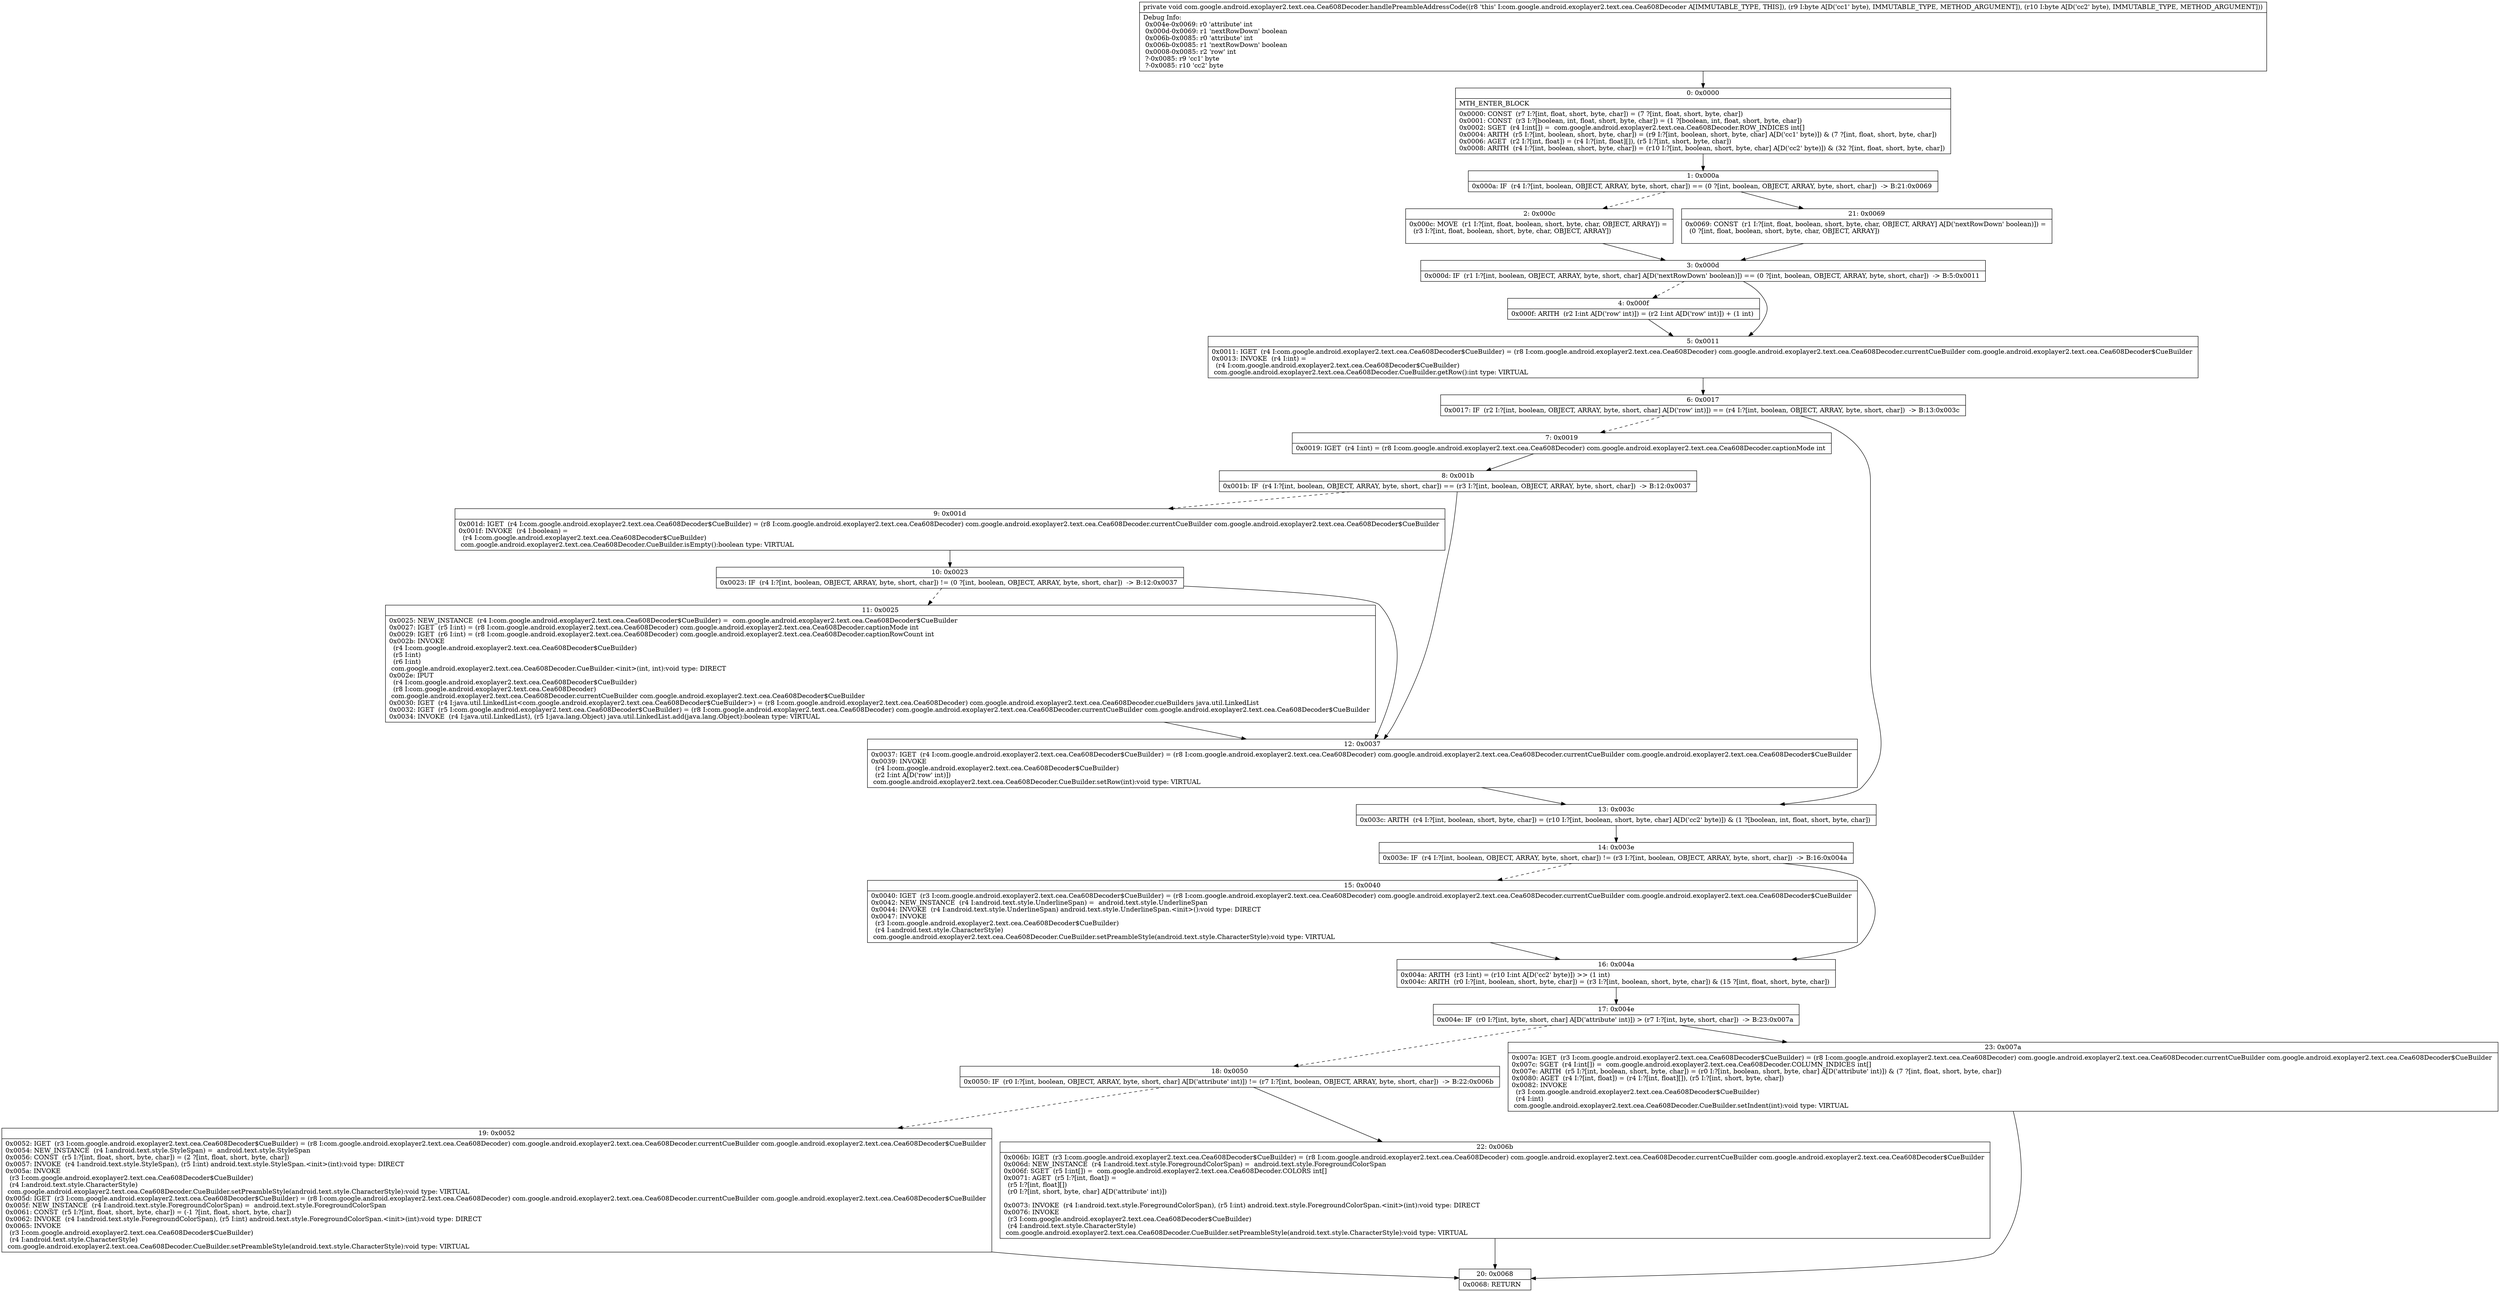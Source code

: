 digraph "CFG forcom.google.android.exoplayer2.text.cea.Cea608Decoder.handlePreambleAddressCode(BB)V" {
Node_0 [shape=record,label="{0\:\ 0x0000|MTH_ENTER_BLOCK\l|0x0000: CONST  (r7 I:?[int, float, short, byte, char]) = (7 ?[int, float, short, byte, char]) \l0x0001: CONST  (r3 I:?[boolean, int, float, short, byte, char]) = (1 ?[boolean, int, float, short, byte, char]) \l0x0002: SGET  (r4 I:int[]) =  com.google.android.exoplayer2.text.cea.Cea608Decoder.ROW_INDICES int[] \l0x0004: ARITH  (r5 I:?[int, boolean, short, byte, char]) = (r9 I:?[int, boolean, short, byte, char] A[D('cc1' byte)]) & (7 ?[int, float, short, byte, char]) \l0x0006: AGET  (r2 I:?[int, float]) = (r4 I:?[int, float][]), (r5 I:?[int, short, byte, char]) \l0x0008: ARITH  (r4 I:?[int, boolean, short, byte, char]) = (r10 I:?[int, boolean, short, byte, char] A[D('cc2' byte)]) & (32 ?[int, float, short, byte, char]) \l}"];
Node_1 [shape=record,label="{1\:\ 0x000a|0x000a: IF  (r4 I:?[int, boolean, OBJECT, ARRAY, byte, short, char]) == (0 ?[int, boolean, OBJECT, ARRAY, byte, short, char])  \-\> B:21:0x0069 \l}"];
Node_2 [shape=record,label="{2\:\ 0x000c|0x000c: MOVE  (r1 I:?[int, float, boolean, short, byte, char, OBJECT, ARRAY]) = \l  (r3 I:?[int, float, boolean, short, byte, char, OBJECT, ARRAY])\l \l}"];
Node_3 [shape=record,label="{3\:\ 0x000d|0x000d: IF  (r1 I:?[int, boolean, OBJECT, ARRAY, byte, short, char] A[D('nextRowDown' boolean)]) == (0 ?[int, boolean, OBJECT, ARRAY, byte, short, char])  \-\> B:5:0x0011 \l}"];
Node_4 [shape=record,label="{4\:\ 0x000f|0x000f: ARITH  (r2 I:int A[D('row' int)]) = (r2 I:int A[D('row' int)]) + (1 int) \l}"];
Node_5 [shape=record,label="{5\:\ 0x0011|0x0011: IGET  (r4 I:com.google.android.exoplayer2.text.cea.Cea608Decoder$CueBuilder) = (r8 I:com.google.android.exoplayer2.text.cea.Cea608Decoder) com.google.android.exoplayer2.text.cea.Cea608Decoder.currentCueBuilder com.google.android.exoplayer2.text.cea.Cea608Decoder$CueBuilder \l0x0013: INVOKE  (r4 I:int) = \l  (r4 I:com.google.android.exoplayer2.text.cea.Cea608Decoder$CueBuilder)\l com.google.android.exoplayer2.text.cea.Cea608Decoder.CueBuilder.getRow():int type: VIRTUAL \l}"];
Node_6 [shape=record,label="{6\:\ 0x0017|0x0017: IF  (r2 I:?[int, boolean, OBJECT, ARRAY, byte, short, char] A[D('row' int)]) == (r4 I:?[int, boolean, OBJECT, ARRAY, byte, short, char])  \-\> B:13:0x003c \l}"];
Node_7 [shape=record,label="{7\:\ 0x0019|0x0019: IGET  (r4 I:int) = (r8 I:com.google.android.exoplayer2.text.cea.Cea608Decoder) com.google.android.exoplayer2.text.cea.Cea608Decoder.captionMode int \l}"];
Node_8 [shape=record,label="{8\:\ 0x001b|0x001b: IF  (r4 I:?[int, boolean, OBJECT, ARRAY, byte, short, char]) == (r3 I:?[int, boolean, OBJECT, ARRAY, byte, short, char])  \-\> B:12:0x0037 \l}"];
Node_9 [shape=record,label="{9\:\ 0x001d|0x001d: IGET  (r4 I:com.google.android.exoplayer2.text.cea.Cea608Decoder$CueBuilder) = (r8 I:com.google.android.exoplayer2.text.cea.Cea608Decoder) com.google.android.exoplayer2.text.cea.Cea608Decoder.currentCueBuilder com.google.android.exoplayer2.text.cea.Cea608Decoder$CueBuilder \l0x001f: INVOKE  (r4 I:boolean) = \l  (r4 I:com.google.android.exoplayer2.text.cea.Cea608Decoder$CueBuilder)\l com.google.android.exoplayer2.text.cea.Cea608Decoder.CueBuilder.isEmpty():boolean type: VIRTUAL \l}"];
Node_10 [shape=record,label="{10\:\ 0x0023|0x0023: IF  (r4 I:?[int, boolean, OBJECT, ARRAY, byte, short, char]) != (0 ?[int, boolean, OBJECT, ARRAY, byte, short, char])  \-\> B:12:0x0037 \l}"];
Node_11 [shape=record,label="{11\:\ 0x0025|0x0025: NEW_INSTANCE  (r4 I:com.google.android.exoplayer2.text.cea.Cea608Decoder$CueBuilder) =  com.google.android.exoplayer2.text.cea.Cea608Decoder$CueBuilder \l0x0027: IGET  (r5 I:int) = (r8 I:com.google.android.exoplayer2.text.cea.Cea608Decoder) com.google.android.exoplayer2.text.cea.Cea608Decoder.captionMode int \l0x0029: IGET  (r6 I:int) = (r8 I:com.google.android.exoplayer2.text.cea.Cea608Decoder) com.google.android.exoplayer2.text.cea.Cea608Decoder.captionRowCount int \l0x002b: INVOKE  \l  (r4 I:com.google.android.exoplayer2.text.cea.Cea608Decoder$CueBuilder)\l  (r5 I:int)\l  (r6 I:int)\l com.google.android.exoplayer2.text.cea.Cea608Decoder.CueBuilder.\<init\>(int, int):void type: DIRECT \l0x002e: IPUT  \l  (r4 I:com.google.android.exoplayer2.text.cea.Cea608Decoder$CueBuilder)\l  (r8 I:com.google.android.exoplayer2.text.cea.Cea608Decoder)\l com.google.android.exoplayer2.text.cea.Cea608Decoder.currentCueBuilder com.google.android.exoplayer2.text.cea.Cea608Decoder$CueBuilder \l0x0030: IGET  (r4 I:java.util.LinkedList\<com.google.android.exoplayer2.text.cea.Cea608Decoder$CueBuilder\>) = (r8 I:com.google.android.exoplayer2.text.cea.Cea608Decoder) com.google.android.exoplayer2.text.cea.Cea608Decoder.cueBuilders java.util.LinkedList \l0x0032: IGET  (r5 I:com.google.android.exoplayer2.text.cea.Cea608Decoder$CueBuilder) = (r8 I:com.google.android.exoplayer2.text.cea.Cea608Decoder) com.google.android.exoplayer2.text.cea.Cea608Decoder.currentCueBuilder com.google.android.exoplayer2.text.cea.Cea608Decoder$CueBuilder \l0x0034: INVOKE  (r4 I:java.util.LinkedList), (r5 I:java.lang.Object) java.util.LinkedList.add(java.lang.Object):boolean type: VIRTUAL \l}"];
Node_12 [shape=record,label="{12\:\ 0x0037|0x0037: IGET  (r4 I:com.google.android.exoplayer2.text.cea.Cea608Decoder$CueBuilder) = (r8 I:com.google.android.exoplayer2.text.cea.Cea608Decoder) com.google.android.exoplayer2.text.cea.Cea608Decoder.currentCueBuilder com.google.android.exoplayer2.text.cea.Cea608Decoder$CueBuilder \l0x0039: INVOKE  \l  (r4 I:com.google.android.exoplayer2.text.cea.Cea608Decoder$CueBuilder)\l  (r2 I:int A[D('row' int)])\l com.google.android.exoplayer2.text.cea.Cea608Decoder.CueBuilder.setRow(int):void type: VIRTUAL \l}"];
Node_13 [shape=record,label="{13\:\ 0x003c|0x003c: ARITH  (r4 I:?[int, boolean, short, byte, char]) = (r10 I:?[int, boolean, short, byte, char] A[D('cc2' byte)]) & (1 ?[boolean, int, float, short, byte, char]) \l}"];
Node_14 [shape=record,label="{14\:\ 0x003e|0x003e: IF  (r4 I:?[int, boolean, OBJECT, ARRAY, byte, short, char]) != (r3 I:?[int, boolean, OBJECT, ARRAY, byte, short, char])  \-\> B:16:0x004a \l}"];
Node_15 [shape=record,label="{15\:\ 0x0040|0x0040: IGET  (r3 I:com.google.android.exoplayer2.text.cea.Cea608Decoder$CueBuilder) = (r8 I:com.google.android.exoplayer2.text.cea.Cea608Decoder) com.google.android.exoplayer2.text.cea.Cea608Decoder.currentCueBuilder com.google.android.exoplayer2.text.cea.Cea608Decoder$CueBuilder \l0x0042: NEW_INSTANCE  (r4 I:android.text.style.UnderlineSpan) =  android.text.style.UnderlineSpan \l0x0044: INVOKE  (r4 I:android.text.style.UnderlineSpan) android.text.style.UnderlineSpan.\<init\>():void type: DIRECT \l0x0047: INVOKE  \l  (r3 I:com.google.android.exoplayer2.text.cea.Cea608Decoder$CueBuilder)\l  (r4 I:android.text.style.CharacterStyle)\l com.google.android.exoplayer2.text.cea.Cea608Decoder.CueBuilder.setPreambleStyle(android.text.style.CharacterStyle):void type: VIRTUAL \l}"];
Node_16 [shape=record,label="{16\:\ 0x004a|0x004a: ARITH  (r3 I:int) = (r10 I:int A[D('cc2' byte)]) \>\> (1 int) \l0x004c: ARITH  (r0 I:?[int, boolean, short, byte, char]) = (r3 I:?[int, boolean, short, byte, char]) & (15 ?[int, float, short, byte, char]) \l}"];
Node_17 [shape=record,label="{17\:\ 0x004e|0x004e: IF  (r0 I:?[int, byte, short, char] A[D('attribute' int)]) \> (r7 I:?[int, byte, short, char])  \-\> B:23:0x007a \l}"];
Node_18 [shape=record,label="{18\:\ 0x0050|0x0050: IF  (r0 I:?[int, boolean, OBJECT, ARRAY, byte, short, char] A[D('attribute' int)]) != (r7 I:?[int, boolean, OBJECT, ARRAY, byte, short, char])  \-\> B:22:0x006b \l}"];
Node_19 [shape=record,label="{19\:\ 0x0052|0x0052: IGET  (r3 I:com.google.android.exoplayer2.text.cea.Cea608Decoder$CueBuilder) = (r8 I:com.google.android.exoplayer2.text.cea.Cea608Decoder) com.google.android.exoplayer2.text.cea.Cea608Decoder.currentCueBuilder com.google.android.exoplayer2.text.cea.Cea608Decoder$CueBuilder \l0x0054: NEW_INSTANCE  (r4 I:android.text.style.StyleSpan) =  android.text.style.StyleSpan \l0x0056: CONST  (r5 I:?[int, float, short, byte, char]) = (2 ?[int, float, short, byte, char]) \l0x0057: INVOKE  (r4 I:android.text.style.StyleSpan), (r5 I:int) android.text.style.StyleSpan.\<init\>(int):void type: DIRECT \l0x005a: INVOKE  \l  (r3 I:com.google.android.exoplayer2.text.cea.Cea608Decoder$CueBuilder)\l  (r4 I:android.text.style.CharacterStyle)\l com.google.android.exoplayer2.text.cea.Cea608Decoder.CueBuilder.setPreambleStyle(android.text.style.CharacterStyle):void type: VIRTUAL \l0x005d: IGET  (r3 I:com.google.android.exoplayer2.text.cea.Cea608Decoder$CueBuilder) = (r8 I:com.google.android.exoplayer2.text.cea.Cea608Decoder) com.google.android.exoplayer2.text.cea.Cea608Decoder.currentCueBuilder com.google.android.exoplayer2.text.cea.Cea608Decoder$CueBuilder \l0x005f: NEW_INSTANCE  (r4 I:android.text.style.ForegroundColorSpan) =  android.text.style.ForegroundColorSpan \l0x0061: CONST  (r5 I:?[int, float, short, byte, char]) = (\-1 ?[int, float, short, byte, char]) \l0x0062: INVOKE  (r4 I:android.text.style.ForegroundColorSpan), (r5 I:int) android.text.style.ForegroundColorSpan.\<init\>(int):void type: DIRECT \l0x0065: INVOKE  \l  (r3 I:com.google.android.exoplayer2.text.cea.Cea608Decoder$CueBuilder)\l  (r4 I:android.text.style.CharacterStyle)\l com.google.android.exoplayer2.text.cea.Cea608Decoder.CueBuilder.setPreambleStyle(android.text.style.CharacterStyle):void type: VIRTUAL \l}"];
Node_20 [shape=record,label="{20\:\ 0x0068|0x0068: RETURN   \l}"];
Node_21 [shape=record,label="{21\:\ 0x0069|0x0069: CONST  (r1 I:?[int, float, boolean, short, byte, char, OBJECT, ARRAY] A[D('nextRowDown' boolean)]) = \l  (0 ?[int, float, boolean, short, byte, char, OBJECT, ARRAY])\l \l}"];
Node_22 [shape=record,label="{22\:\ 0x006b|0x006b: IGET  (r3 I:com.google.android.exoplayer2.text.cea.Cea608Decoder$CueBuilder) = (r8 I:com.google.android.exoplayer2.text.cea.Cea608Decoder) com.google.android.exoplayer2.text.cea.Cea608Decoder.currentCueBuilder com.google.android.exoplayer2.text.cea.Cea608Decoder$CueBuilder \l0x006d: NEW_INSTANCE  (r4 I:android.text.style.ForegroundColorSpan) =  android.text.style.ForegroundColorSpan \l0x006f: SGET  (r5 I:int[]) =  com.google.android.exoplayer2.text.cea.Cea608Decoder.COLORS int[] \l0x0071: AGET  (r5 I:?[int, float]) = \l  (r5 I:?[int, float][])\l  (r0 I:?[int, short, byte, char] A[D('attribute' int)])\l \l0x0073: INVOKE  (r4 I:android.text.style.ForegroundColorSpan), (r5 I:int) android.text.style.ForegroundColorSpan.\<init\>(int):void type: DIRECT \l0x0076: INVOKE  \l  (r3 I:com.google.android.exoplayer2.text.cea.Cea608Decoder$CueBuilder)\l  (r4 I:android.text.style.CharacterStyle)\l com.google.android.exoplayer2.text.cea.Cea608Decoder.CueBuilder.setPreambleStyle(android.text.style.CharacterStyle):void type: VIRTUAL \l}"];
Node_23 [shape=record,label="{23\:\ 0x007a|0x007a: IGET  (r3 I:com.google.android.exoplayer2.text.cea.Cea608Decoder$CueBuilder) = (r8 I:com.google.android.exoplayer2.text.cea.Cea608Decoder) com.google.android.exoplayer2.text.cea.Cea608Decoder.currentCueBuilder com.google.android.exoplayer2.text.cea.Cea608Decoder$CueBuilder \l0x007c: SGET  (r4 I:int[]) =  com.google.android.exoplayer2.text.cea.Cea608Decoder.COLUMN_INDICES int[] \l0x007e: ARITH  (r5 I:?[int, boolean, short, byte, char]) = (r0 I:?[int, boolean, short, byte, char] A[D('attribute' int)]) & (7 ?[int, float, short, byte, char]) \l0x0080: AGET  (r4 I:?[int, float]) = (r4 I:?[int, float][]), (r5 I:?[int, short, byte, char]) \l0x0082: INVOKE  \l  (r3 I:com.google.android.exoplayer2.text.cea.Cea608Decoder$CueBuilder)\l  (r4 I:int)\l com.google.android.exoplayer2.text.cea.Cea608Decoder.CueBuilder.setIndent(int):void type: VIRTUAL \l}"];
MethodNode[shape=record,label="{private void com.google.android.exoplayer2.text.cea.Cea608Decoder.handlePreambleAddressCode((r8 'this' I:com.google.android.exoplayer2.text.cea.Cea608Decoder A[IMMUTABLE_TYPE, THIS]), (r9 I:byte A[D('cc1' byte), IMMUTABLE_TYPE, METHOD_ARGUMENT]), (r10 I:byte A[D('cc2' byte), IMMUTABLE_TYPE, METHOD_ARGUMENT]))  | Debug Info:\l  0x004e\-0x0069: r0 'attribute' int\l  0x000d\-0x0069: r1 'nextRowDown' boolean\l  0x006b\-0x0085: r0 'attribute' int\l  0x006b\-0x0085: r1 'nextRowDown' boolean\l  0x0008\-0x0085: r2 'row' int\l  ?\-0x0085: r9 'cc1' byte\l  ?\-0x0085: r10 'cc2' byte\l}"];
MethodNode -> Node_0;
Node_0 -> Node_1;
Node_1 -> Node_2[style=dashed];
Node_1 -> Node_21;
Node_2 -> Node_3;
Node_3 -> Node_4[style=dashed];
Node_3 -> Node_5;
Node_4 -> Node_5;
Node_5 -> Node_6;
Node_6 -> Node_7[style=dashed];
Node_6 -> Node_13;
Node_7 -> Node_8;
Node_8 -> Node_9[style=dashed];
Node_8 -> Node_12;
Node_9 -> Node_10;
Node_10 -> Node_11[style=dashed];
Node_10 -> Node_12;
Node_11 -> Node_12;
Node_12 -> Node_13;
Node_13 -> Node_14;
Node_14 -> Node_15[style=dashed];
Node_14 -> Node_16;
Node_15 -> Node_16;
Node_16 -> Node_17;
Node_17 -> Node_18[style=dashed];
Node_17 -> Node_23;
Node_18 -> Node_19[style=dashed];
Node_18 -> Node_22;
Node_19 -> Node_20;
Node_21 -> Node_3;
Node_22 -> Node_20;
Node_23 -> Node_20;
}

